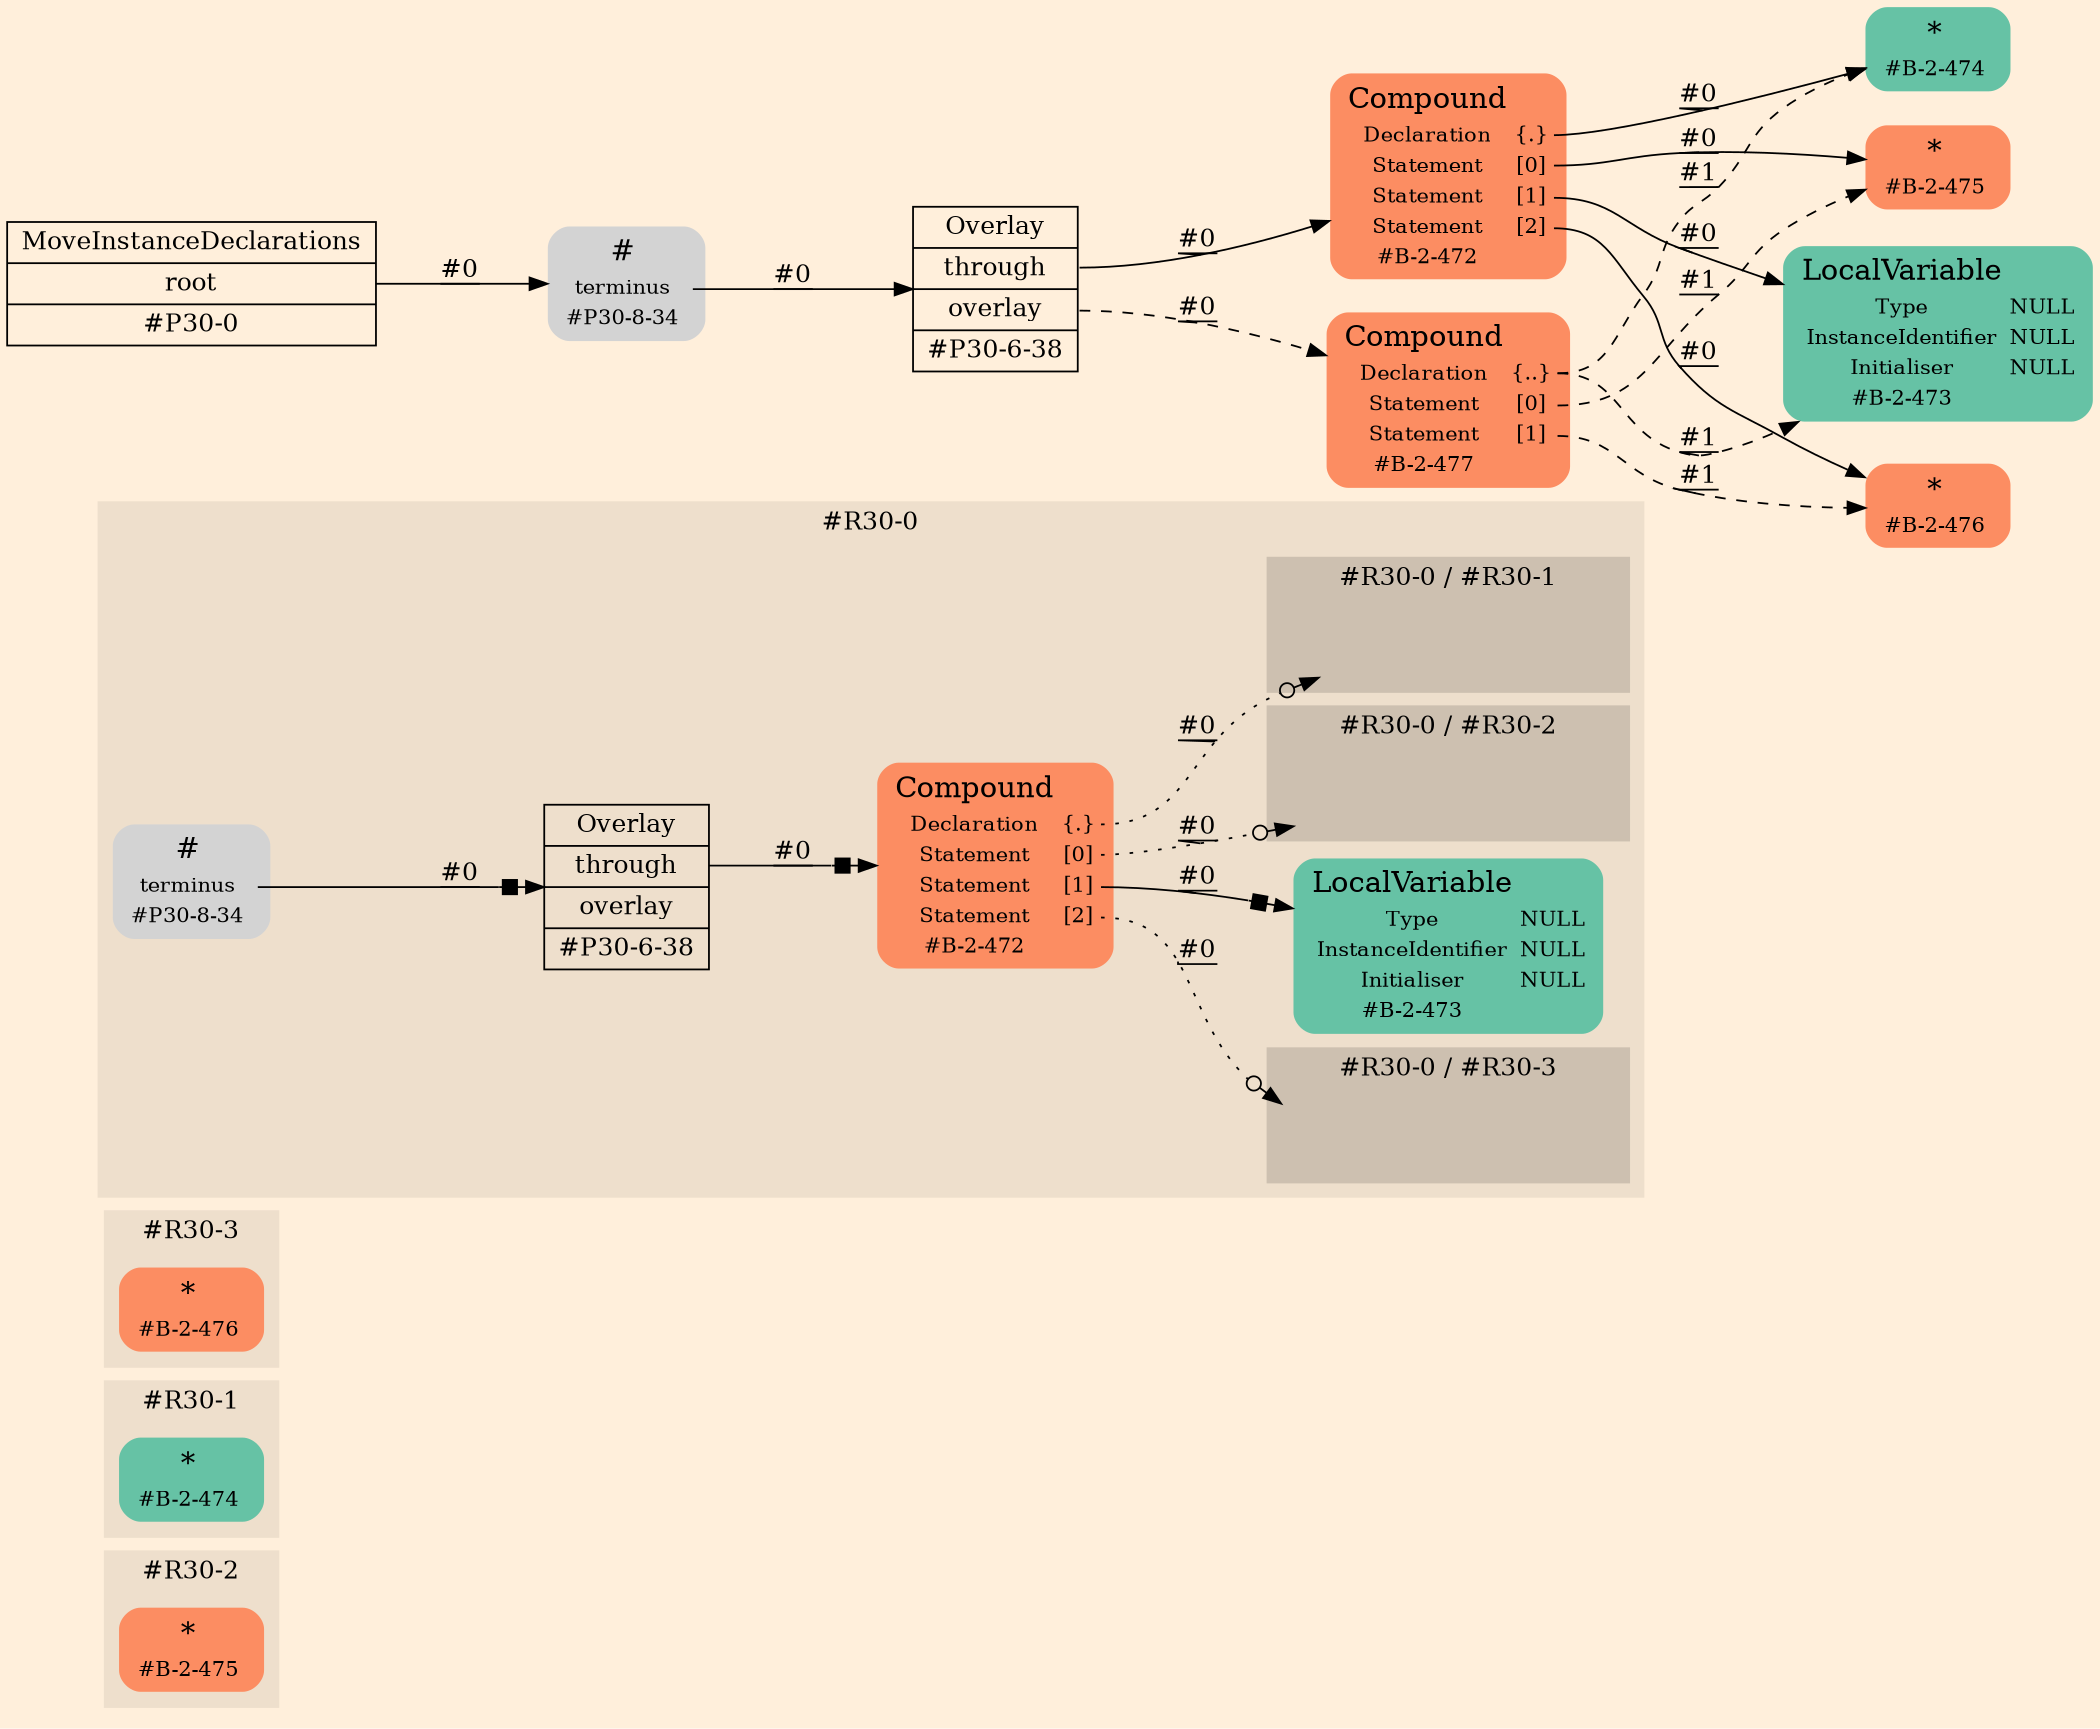 digraph Inferno {
graph [
    rankdir = "LR"
    ranksep = 1.0
    size = "14,20"
    bgcolor = antiquewhite1
    color = black
    fontcolor = black
];
node [
];

// -------------------- figure #R30-2 --------------------
subgraph "cluster#R30-2" {
    label = "#R30-2"
    style = "filled"
    color = antiquewhite2
    "#R30-2 / #B-2-475" [
        shape = "plaintext"
        fillcolor = "/set28/2"
        label = <<TABLE BORDER="0" CELLBORDER="0" CELLSPACING="0">
         <TR><TD><FONT POINT-SIZE="16.0">*</FONT></TD><TD></TD></TR>
         <TR><TD>#B-2-475</TD><TD PORT="port0"></TD></TR>
        </TABLE>>
        style = "rounded,filled"
        fontsize = "12"
    ];
    
}


// -------------------- figure #R30-1 --------------------
subgraph "cluster#R30-1" {
    label = "#R30-1"
    style = "filled"
    color = antiquewhite2
    "#R30-1 / #B-2-474" [
        shape = "plaintext"
        fillcolor = "/set28/1"
        label = <<TABLE BORDER="0" CELLBORDER="0" CELLSPACING="0">
         <TR><TD><FONT POINT-SIZE="16.0">*</FONT></TD><TD></TD></TR>
         <TR><TD>#B-2-474</TD><TD PORT="port0"></TD></TR>
        </TABLE>>
        style = "rounded,filled"
        fontsize = "12"
    ];
    
}


// -------------------- figure #R30-3 --------------------
subgraph "cluster#R30-3" {
    label = "#R30-3"
    style = "filled"
    color = antiquewhite2
    "#R30-3 / #B-2-476" [
        shape = "plaintext"
        fillcolor = "/set28/2"
        label = <<TABLE BORDER="0" CELLBORDER="0" CELLSPACING="0">
         <TR><TD><FONT POINT-SIZE="16.0">*</FONT></TD><TD></TD></TR>
         <TR><TD>#B-2-476</TD><TD PORT="port0"></TD></TR>
        </TABLE>>
        style = "rounded,filled"
        fontsize = "12"
    ];
    
}


// -------------------- figure #R30-0 --------------------
subgraph "cluster#R30-0" {
    label = "#R30-0"
    style = "filled"
    color = antiquewhite2
    "#R30-0 / #B-2-473" [
        shape = "plaintext"
        fillcolor = "/set28/1"
        label = <<TABLE BORDER="0" CELLBORDER="0" CELLSPACING="0">
         <TR><TD><FONT POINT-SIZE="16.0">LocalVariable</FONT></TD><TD></TD></TR>
         <TR><TD>Type</TD><TD PORT="port0">NULL</TD></TR>
         <TR><TD>InstanceIdentifier</TD><TD PORT="port1">NULL</TD></TR>
         <TR><TD>Initialiser</TD><TD PORT="port2">NULL</TD></TR>
         <TR><TD>#B-2-473</TD><TD PORT="port3"></TD></TR>
        </TABLE>>
        style = "rounded,filled"
        fontsize = "12"
    ];
    
    "#R30-0 / #B-2-472" [
        shape = "plaintext"
        fillcolor = "/set28/2"
        label = <<TABLE BORDER="0" CELLBORDER="0" CELLSPACING="0">
         <TR><TD><FONT POINT-SIZE="16.0">Compound</FONT></TD><TD></TD></TR>
         <TR><TD>Declaration</TD><TD PORT="port0">{.}</TD></TR>
         <TR><TD>Statement</TD><TD PORT="port1">[0]</TD></TR>
         <TR><TD>Statement</TD><TD PORT="port2">[1]</TD></TR>
         <TR><TD>Statement</TD><TD PORT="port3">[2]</TD></TR>
         <TR><TD>#B-2-472</TD><TD PORT="port4"></TD></TR>
        </TABLE>>
        style = "rounded,filled"
        fontsize = "12"
    ];
    
    "#R30-0 / #P30-8-34" [
        shape = "plaintext"
        label = <<TABLE BORDER="0" CELLBORDER="0" CELLSPACING="0">
         <TR><TD><FONT POINT-SIZE="16.0">#</FONT></TD><TD></TD></TR>
         <TR><TD>terminus</TD><TD PORT="port0"></TD></TR>
         <TR><TD>#P30-8-34</TD><TD PORT="port1"></TD></TR>
        </TABLE>>
        style = "rounded,filled"
        fontsize = "12"
    ];
    
    "#R30-0 / #P30-6-38" [
        shape = "record"
        fillcolor = antiquewhite2
        label = "<fixed> Overlay | <port0> through | <port1> overlay | <port2> #P30-6-38"
        style = "filled"
        fontsize = "14"
        color = black
        fontcolor = black
    ];
    
    subgraph "cluster#R30-0 / #R30-3" {
        label = "#R30-0 / #R30-3"
        style = "filled"
        color = antiquewhite3
        "#R30-0 / #0 / #B-2-476" [
            shape = "none"
            style = "invisible"
        ];
        
    }
    
    subgraph "cluster#R30-0 / #R30-1" {
        label = "#R30-0 / #R30-1"
        style = "filled"
        color = antiquewhite3
        "#R30-0 / #0 / #B-2-474" [
            shape = "none"
            style = "invisible"
        ];
        
    }
    
    subgraph "cluster#R30-0 / #R30-2" {
        label = "#R30-0 / #R30-2"
        style = "filled"
        color = antiquewhite3
        "#R30-0 / #0 / #B-2-475" [
            shape = "none"
            style = "invisible"
        ];
        
    }
    
}


// -------------------- transformation figure --------------------
"CR#P30-0" [
    shape = "record"
    fillcolor = antiquewhite1
    label = "<fixed> MoveInstanceDeclarations | <port0> root | <port1> #P30-0"
    style = "filled"
    fontsize = "14"
    color = black
    fontcolor = black
];

"#P30-8-34" [
    shape = "plaintext"
    label = <<TABLE BORDER="0" CELLBORDER="0" CELLSPACING="0">
     <TR><TD><FONT POINT-SIZE="16.0">#</FONT></TD><TD></TD></TR>
     <TR><TD>terminus</TD><TD PORT="port0"></TD></TR>
     <TR><TD>#P30-8-34</TD><TD PORT="port1"></TD></TR>
    </TABLE>>
    style = "rounded,filled"
    fontsize = "12"
];

"#P30-6-38" [
    shape = "record"
    fillcolor = antiquewhite1
    label = "<fixed> Overlay | <port0> through | <port1> overlay | <port2> #P30-6-38"
    style = "filled"
    fontsize = "14"
    color = black
    fontcolor = black
];

"#B-2-472" [
    shape = "plaintext"
    fillcolor = "/set28/2"
    label = <<TABLE BORDER="0" CELLBORDER="0" CELLSPACING="0">
     <TR><TD><FONT POINT-SIZE="16.0">Compound</FONT></TD><TD></TD></TR>
     <TR><TD>Declaration</TD><TD PORT="port0">{.}</TD></TR>
     <TR><TD>Statement</TD><TD PORT="port1">[0]</TD></TR>
     <TR><TD>Statement</TD><TD PORT="port2">[1]</TD></TR>
     <TR><TD>Statement</TD><TD PORT="port3">[2]</TD></TR>
     <TR><TD>#B-2-472</TD><TD PORT="port4"></TD></TR>
    </TABLE>>
    style = "rounded,filled"
    fontsize = "12"
];

"#B-2-474" [
    shape = "plaintext"
    fillcolor = "/set28/1"
    label = <<TABLE BORDER="0" CELLBORDER="0" CELLSPACING="0">
     <TR><TD><FONT POINT-SIZE="16.0">*</FONT></TD><TD></TD></TR>
     <TR><TD>#B-2-474</TD><TD PORT="port0"></TD></TR>
    </TABLE>>
    style = "rounded,filled"
    fontsize = "12"
];

"#B-2-475" [
    shape = "plaintext"
    fillcolor = "/set28/2"
    label = <<TABLE BORDER="0" CELLBORDER="0" CELLSPACING="0">
     <TR><TD><FONT POINT-SIZE="16.0">*</FONT></TD><TD></TD></TR>
     <TR><TD>#B-2-475</TD><TD PORT="port0"></TD></TR>
    </TABLE>>
    style = "rounded,filled"
    fontsize = "12"
];

"#B-2-473" [
    shape = "plaintext"
    fillcolor = "/set28/1"
    label = <<TABLE BORDER="0" CELLBORDER="0" CELLSPACING="0">
     <TR><TD><FONT POINT-SIZE="16.0">LocalVariable</FONT></TD><TD></TD></TR>
     <TR><TD>Type</TD><TD PORT="port0">NULL</TD></TR>
     <TR><TD>InstanceIdentifier</TD><TD PORT="port1">NULL</TD></TR>
     <TR><TD>Initialiser</TD><TD PORT="port2">NULL</TD></TR>
     <TR><TD>#B-2-473</TD><TD PORT="port3"></TD></TR>
    </TABLE>>
    style = "rounded,filled"
    fontsize = "12"
];

"#B-2-476" [
    shape = "plaintext"
    fillcolor = "/set28/2"
    label = <<TABLE BORDER="0" CELLBORDER="0" CELLSPACING="0">
     <TR><TD><FONT POINT-SIZE="16.0">*</FONT></TD><TD></TD></TR>
     <TR><TD>#B-2-476</TD><TD PORT="port0"></TD></TR>
    </TABLE>>
    style = "rounded,filled"
    fontsize = "12"
];

"#B-2-477" [
    shape = "plaintext"
    fillcolor = "/set28/2"
    label = <<TABLE BORDER="0" CELLBORDER="0" CELLSPACING="0">
     <TR><TD><FONT POINT-SIZE="16.0">Compound</FONT></TD><TD></TD></TR>
     <TR><TD>Declaration</TD><TD PORT="port0">{..}</TD></TR>
     <TR><TD>Statement</TD><TD PORT="port1">[0]</TD></TR>
     <TR><TD>Statement</TD><TD PORT="port2">[1]</TD></TR>
     <TR><TD>#B-2-477</TD><TD PORT="port3"></TD></TR>
    </TABLE>>
    style = "rounded,filled"
    fontsize = "12"
];


// -------------------- links --------------------
// links for block CR#P30-0
"CR#P30-0":port0 -> "#P30-8-34" [
    style="solid"
    label = "#0"
    decorate = true
    color = black
    fontcolor = black
];

// links for block #P30-8-34
"#P30-8-34":port0 -> "#P30-6-38" [
    style="solid"
    label = "#0"
    decorate = true
    color = black
    fontcolor = black
];

// links for block #P30-6-38
"#P30-6-38":port0 -> "#B-2-472" [
    style="solid"
    label = "#0"
    decorate = true
    color = black
    fontcolor = black
];

"#P30-6-38":port1 -> "#B-2-477" [
    style="dashed"
    label = "#0"
    decorate = true
    color = black
    fontcolor = black
];

// links for block #B-2-472
"#B-2-472":port0 -> "#B-2-474" [
    style="solid"
    label = "#0"
    decorate = true
    color = black
    fontcolor = black
];

"#B-2-472":port1 -> "#B-2-475" [
    style="solid"
    label = "#0"
    decorate = true
    color = black
    fontcolor = black
];

"#B-2-472":port2 -> "#B-2-473" [
    style="solid"
    label = "#0"
    decorate = true
    color = black
    fontcolor = black
];

"#B-2-472":port3 -> "#B-2-476" [
    style="solid"
    label = "#0"
    decorate = true
    color = black
    fontcolor = black
];

// links for block #B-2-474
// links for block #B-2-475
// links for block #B-2-473
// links for block #B-2-476
// links for block #B-2-477
"#B-2-477":port0 -> "#B-2-473" [
    style="dashed"
    label = "#1"
    decorate = true
    color = black
    fontcolor = black
];

"#B-2-477":port0 -> "#B-2-474" [
    style="dashed"
    label = "#1"
    decorate = true
    color = black
    fontcolor = black
];

"#B-2-477":port1 -> "#B-2-475" [
    style="dashed"
    label = "#1"
    decorate = true
    color = black
    fontcolor = black
];

"#B-2-477":port2 -> "#B-2-476" [
    style="dashed"
    label = "#1"
    decorate = true
    color = black
    fontcolor = black
];

// links for block #R30-0 / #B-2-473
// links for block #R30-0 / #B-2-472
"#R30-0 / #B-2-472":port0 -> "#R30-0 / #0 / #B-2-474" [
    style="dotted"
    arrowhead="normalnoneodot"
    label = "#0"
    decorate = true
    color = black
    fontcolor = black
];

"#R30-0 / #B-2-472":port1 -> "#R30-0 / #0 / #B-2-475" [
    style="dotted"
    arrowhead="normalnoneodot"
    label = "#0"
    decorate = true
    color = black
    fontcolor = black
];

"#R30-0 / #B-2-472":port2 -> "#R30-0 / #B-2-473" [
    style="solid"
    arrowhead="normalnonebox"
    label = "#0"
    decorate = true
    color = black
    fontcolor = black
];

"#R30-0 / #B-2-472":port3 -> "#R30-0 / #0 / #B-2-476" [
    style="dotted"
    arrowhead="normalnoneodot"
    label = "#0"
    decorate = true
    color = black
    fontcolor = black
];

// links for block #R30-0 / #P30-8-34
"#R30-0 / #P30-8-34":port0 -> "#R30-0 / #P30-6-38" [
    style="solid"
    arrowhead="normalnonebox"
    label = "#0"
    decorate = true
    color = black
    fontcolor = black
];

// links for block #R30-0 / #P30-6-38
"#R30-0 / #P30-6-38":port0 -> "#R30-0 / #B-2-472" [
    style="solid"
    arrowhead="normalnonebox"
    label = "#0"
    decorate = true
    color = black
    fontcolor = black
];

// links for block #R30-0 / #0 / #B-2-476
// links for block #R30-0 / #0 / #B-2-474
// links for block #R30-0 / #0 / #B-2-475
// links for block #R30-3 / #B-2-476
// links for block #R30-1 / #B-2-474
// links for block #R30-2 / #B-2-475
}
